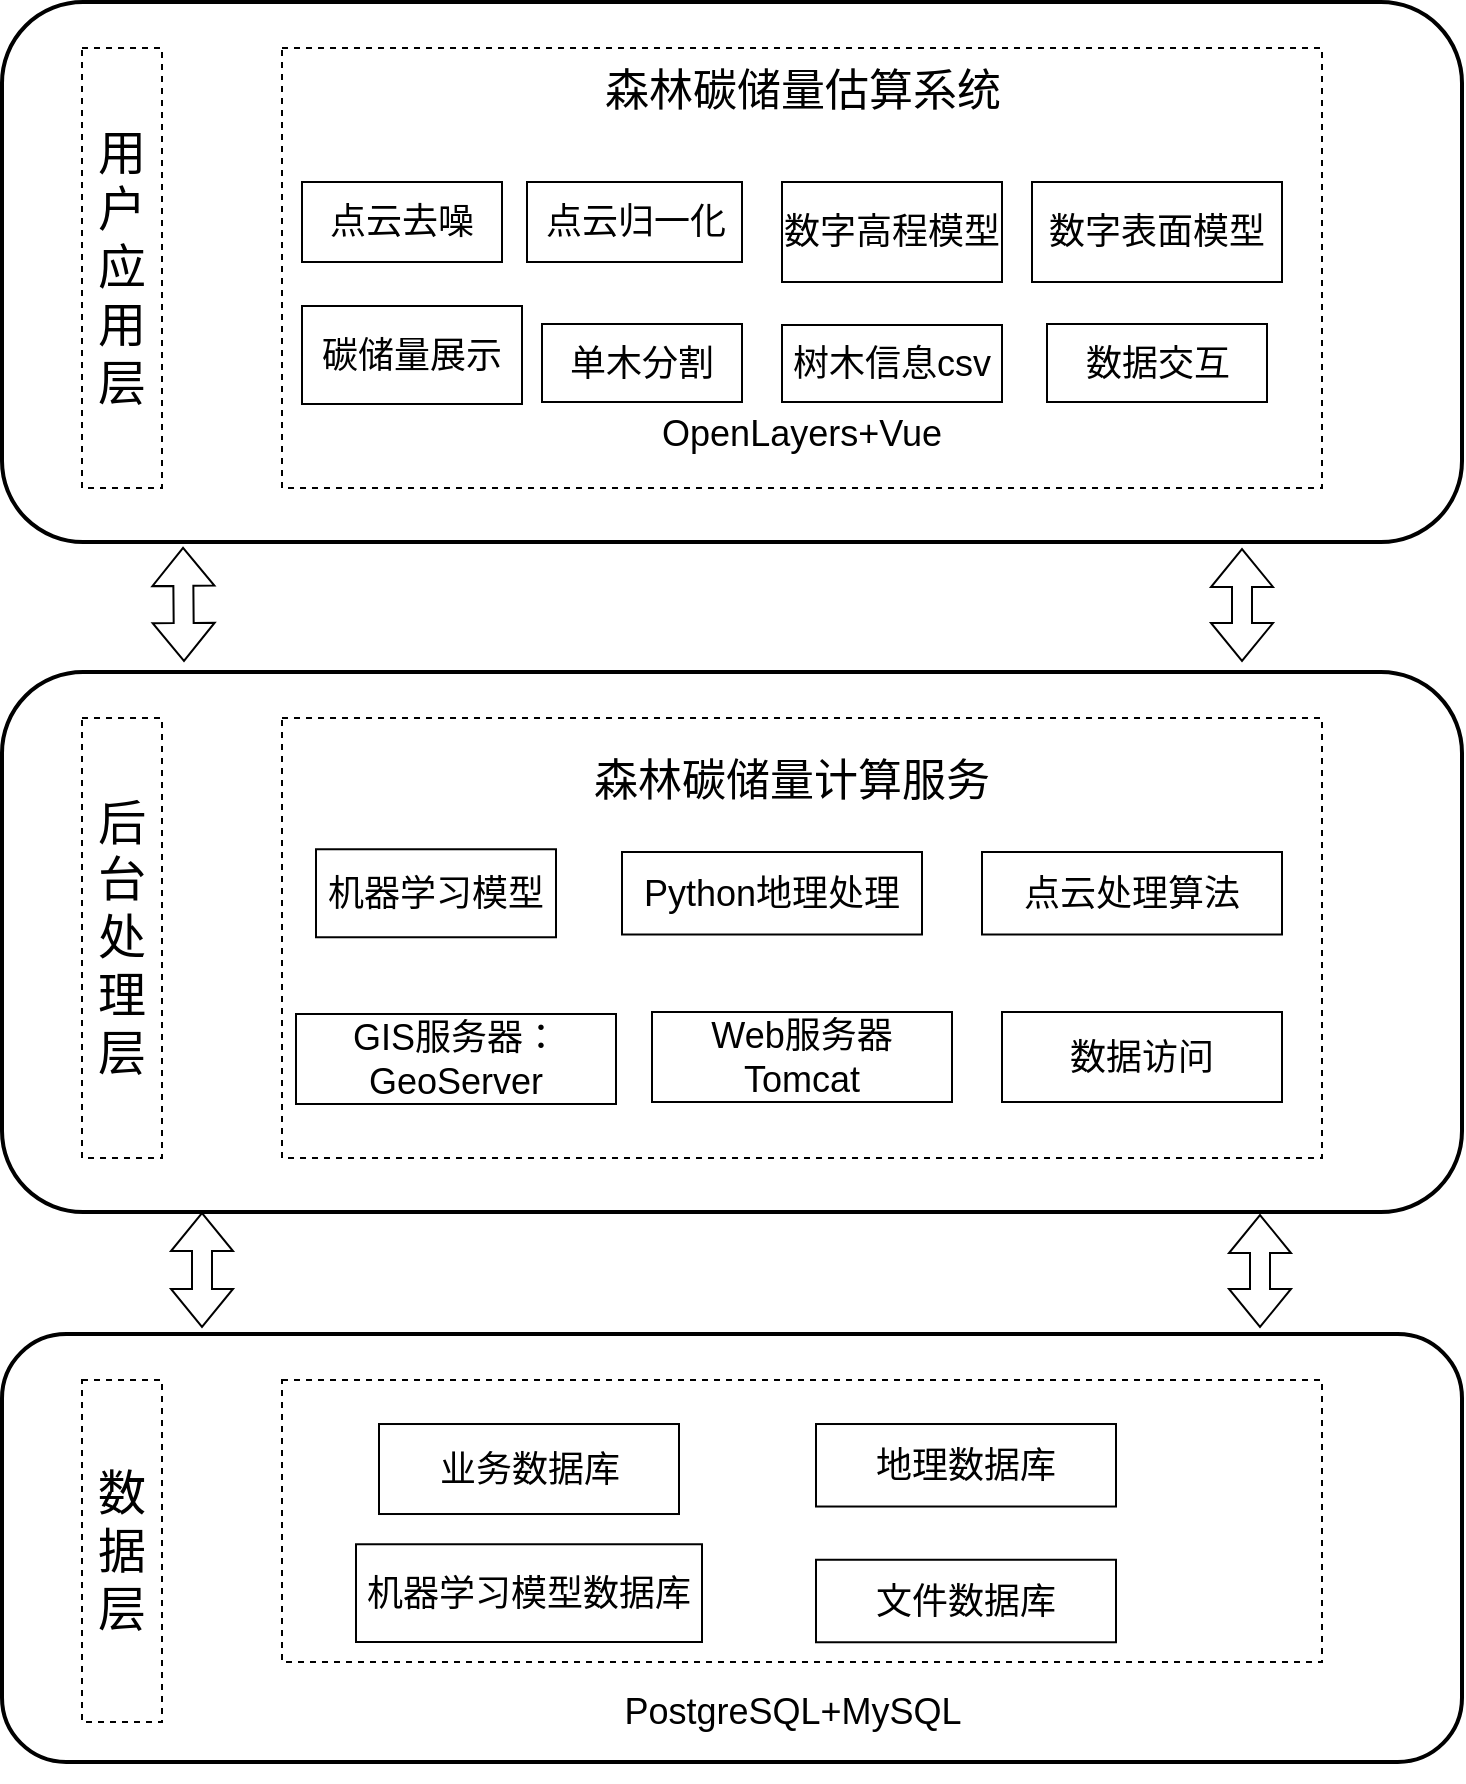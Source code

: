 <mxfile version="23.1.6" type="device">
  <diagram name="第 1 页" id="99LH12-iIIygt7aytNjT">
    <mxGraphModel dx="1893" dy="1029" grid="1" gridSize="10" guides="1" tooltips="1" connect="1" arrows="1" fold="1" page="1" pageScale="1" pageWidth="1200" pageHeight="1600" math="0" shadow="0">
      <root>
        <mxCell id="0" />
        <mxCell id="1" parent="0" />
        <mxCell id="C2tQ5hw08ddfcZUhMbzI-1" value="" style="rounded=1;whiteSpace=wrap;html=1;strokeWidth=2;" parent="1" vertex="1">
          <mxGeometry x="70" y="80" width="730" height="270" as="geometry" />
        </mxCell>
        <mxCell id="C2tQ5hw08ddfcZUhMbzI-2" value="&lt;font style=&quot;font-size: 24px;&quot;&gt;用户应用层&lt;/font&gt;" style="rounded=0;whiteSpace=wrap;html=1;align=center;dashed=1;" parent="1" vertex="1">
          <mxGeometry x="110" y="103" width="40" height="220" as="geometry" />
        </mxCell>
        <mxCell id="C2tQ5hw08ddfcZUhMbzI-3" value="" style="rounded=0;whiteSpace=wrap;html=1;dashed=1;fontSize=18;" parent="1" vertex="1">
          <mxGeometry x="210" y="103" width="520" height="220" as="geometry" />
        </mxCell>
        <mxCell id="C2tQ5hw08ddfcZUhMbzI-4" value="&lt;font style=&quot;font-size: 22px;&quot;&gt;森林碳储量估算系统&lt;/font&gt;" style="text;html=1;align=center;verticalAlign=middle;whiteSpace=wrap;rounded=0;fontSize=18;" parent="1" vertex="1">
          <mxGeometry x="332.5" y="120" width="275" height="10" as="geometry" />
        </mxCell>
        <mxCell id="C2tQ5hw08ddfcZUhMbzI-5" value="点云去噪" style="rounded=0;whiteSpace=wrap;html=1;fontSize=18;" parent="1" vertex="1">
          <mxGeometry x="220" y="170" width="100" height="40" as="geometry" />
        </mxCell>
        <mxCell id="C2tQ5hw08ddfcZUhMbzI-13" value="" style="shape=flexArrow;endArrow=classic;startArrow=classic;html=1;rounded=0;entryX=0.124;entryY=1.009;entryDx=0;entryDy=0;entryPerimeter=0;" parent="1" target="C2tQ5hw08ddfcZUhMbzI-1" edge="1">
          <mxGeometry width="100" height="100" relative="1" as="geometry">
            <mxPoint x="161" y="410" as="sourcePoint" />
            <mxPoint x="260" y="360" as="targetPoint" />
          </mxGeometry>
        </mxCell>
        <mxCell id="C2tQ5hw08ddfcZUhMbzI-15" value="" style="shape=flexArrow;endArrow=classic;startArrow=classic;html=1;rounded=0;entryX=0.124;entryY=1.009;entryDx=0;entryDy=0;entryPerimeter=0;fontSize=18;" parent="1" edge="1">
          <mxGeometry width="100" height="100" relative="1" as="geometry">
            <mxPoint x="690" y="410" as="sourcePoint" />
            <mxPoint x="690" y="353" as="targetPoint" />
          </mxGeometry>
        </mxCell>
        <mxCell id="C2tQ5hw08ddfcZUhMbzI-30" value="&lt;font style=&quot;font-size: 18px;&quot;&gt;&lt;font style=&quot;font-size: 18px;&quot;&gt;OpenLayers&lt;/font&gt;+Vue&lt;/font&gt;" style="text;html=1;align=center;verticalAlign=middle;whiteSpace=wrap;rounded=0;fontSize=18;" parent="1" vertex="1">
          <mxGeometry x="440" y="281" width="60" height="30" as="geometry" />
        </mxCell>
        <mxCell id="W-qZDdTBoF4F8lyK2ylj-1" value="点云归一化" style="rounded=0;whiteSpace=wrap;html=1;fontSize=18;" vertex="1" parent="1">
          <mxGeometry x="332.5" y="170" width="107.5" height="40" as="geometry" />
        </mxCell>
        <mxCell id="W-qZDdTBoF4F8lyK2ylj-2" value="树木信息csv" style="rounded=0;whiteSpace=wrap;html=1;fontSize=18;" vertex="1" parent="1">
          <mxGeometry x="460" y="241.5" width="110" height="38.5" as="geometry" />
        </mxCell>
        <mxCell id="W-qZDdTBoF4F8lyK2ylj-3" value="单木分割" style="rounded=0;whiteSpace=wrap;html=1;fontSize=18;" vertex="1" parent="1">
          <mxGeometry x="340" y="241" width="100" height="39" as="geometry" />
        </mxCell>
        <mxCell id="W-qZDdTBoF4F8lyK2ylj-4" value="数字高程模型" style="rounded=0;whiteSpace=wrap;html=1;fontSize=18;" vertex="1" parent="1">
          <mxGeometry x="460" y="170" width="110" height="50" as="geometry" />
        </mxCell>
        <mxCell id="W-qZDdTBoF4F8lyK2ylj-5" value="碳储量展示" style="rounded=0;whiteSpace=wrap;html=1;fontSize=18;" vertex="1" parent="1">
          <mxGeometry x="220" y="232" width="110" height="49" as="geometry" />
        </mxCell>
        <mxCell id="W-qZDdTBoF4F8lyK2ylj-6" value="数字表面模型" style="rounded=0;whiteSpace=wrap;html=1;fontSize=18;" vertex="1" parent="1">
          <mxGeometry x="585" y="170" width="125" height="50" as="geometry" />
        </mxCell>
        <mxCell id="W-qZDdTBoF4F8lyK2ylj-9" value="数据交互" style="rounded=0;whiteSpace=wrap;html=1;fontSize=18;" vertex="1" parent="1">
          <mxGeometry x="592.5" y="241" width="110" height="39" as="geometry" />
        </mxCell>
        <mxCell id="W-qZDdTBoF4F8lyK2ylj-10" style="edgeStyle=orthogonalEdgeStyle;rounded=0;orthogonalLoop=1;jettySize=auto;html=1;exitX=0.5;exitY=1;exitDx=0;exitDy=0;fontSize=18;" edge="1" parent="1" source="W-qZDdTBoF4F8lyK2ylj-9" target="W-qZDdTBoF4F8lyK2ylj-9">
          <mxGeometry relative="1" as="geometry" />
        </mxCell>
        <mxCell id="W-qZDdTBoF4F8lyK2ylj-11" value="" style="rounded=1;whiteSpace=wrap;html=1;strokeWidth=2;" vertex="1" parent="1">
          <mxGeometry x="70" y="415" width="730" height="270" as="geometry" />
        </mxCell>
        <mxCell id="W-qZDdTBoF4F8lyK2ylj-12" value="&lt;font style=&quot;font-size: 24px;&quot;&gt;后台处理层&lt;/font&gt;" style="rounded=0;whiteSpace=wrap;html=1;align=center;dashed=1;" vertex="1" parent="1">
          <mxGeometry x="110" y="438" width="40" height="220" as="geometry" />
        </mxCell>
        <mxCell id="W-qZDdTBoF4F8lyK2ylj-13" value="" style="rounded=0;whiteSpace=wrap;html=1;dashed=1;fontSize=18;" vertex="1" parent="1">
          <mxGeometry x="210" y="438" width="520" height="220" as="geometry" />
        </mxCell>
        <mxCell id="W-qZDdTBoF4F8lyK2ylj-15" value="GIS服务器：GeoServer" style="rounded=0;whiteSpace=wrap;html=1;fontSize=18;" vertex="1" parent="1">
          <mxGeometry x="217" y="586" width="160" height="45" as="geometry" />
        </mxCell>
        <mxCell id="W-qZDdTBoF4F8lyK2ylj-18" value="数据访问" style="rounded=0;whiteSpace=wrap;html=1;fontSize=18;" vertex="1" parent="1">
          <mxGeometry x="570" y="585" width="140" height="45" as="geometry" />
        </mxCell>
        <mxCell id="W-qZDdTBoF4F8lyK2ylj-19" value="Web服务器Tomcat" style="rounded=0;whiteSpace=wrap;html=1;fontSize=18;" vertex="1" parent="1">
          <mxGeometry x="395" y="585" width="150" height="45" as="geometry" />
        </mxCell>
        <mxCell id="W-qZDdTBoF4F8lyK2ylj-20" value="Python地理处理" style="rounded=0;whiteSpace=wrap;html=1;fontSize=18;" vertex="1" parent="1">
          <mxGeometry x="380" y="505" width="150" height="41.25" as="geometry" />
        </mxCell>
        <mxCell id="W-qZDdTBoF4F8lyK2ylj-21" value="机器学习模型" style="rounded=0;whiteSpace=wrap;html=1;fontSize=18;" vertex="1" parent="1">
          <mxGeometry x="227" y="503.63" width="120" height="44" as="geometry" />
        </mxCell>
        <mxCell id="W-qZDdTBoF4F8lyK2ylj-24" style="edgeStyle=orthogonalEdgeStyle;rounded=0;orthogonalLoop=1;jettySize=auto;html=1;exitX=0.5;exitY=1;exitDx=0;exitDy=0;fontSize=18;" edge="1" parent="1">
          <mxGeometry relative="1" as="geometry">
            <mxPoint x="635" y="616" as="sourcePoint" />
            <mxPoint x="635" y="616" as="targetPoint" />
          </mxGeometry>
        </mxCell>
        <mxCell id="W-qZDdTBoF4F8lyK2ylj-25" value="点云处理算法" style="rounded=0;whiteSpace=wrap;html=1;fontSize=18;" vertex="1" parent="1">
          <mxGeometry x="560" y="505" width="150" height="41.25" as="geometry" />
        </mxCell>
        <mxCell id="W-qZDdTBoF4F8lyK2ylj-38" value="" style="rounded=1;whiteSpace=wrap;html=1;strokeWidth=2;" vertex="1" parent="1">
          <mxGeometry x="70" y="746" width="730" height="214" as="geometry" />
        </mxCell>
        <mxCell id="W-qZDdTBoF4F8lyK2ylj-39" value="&lt;font style=&quot;font-size: 24px;&quot;&gt;数据层&lt;/font&gt;" style="rounded=0;whiteSpace=wrap;html=1;align=center;dashed=1;" vertex="1" parent="1">
          <mxGeometry x="110" y="769" width="40" height="171" as="geometry" />
        </mxCell>
        <mxCell id="W-qZDdTBoF4F8lyK2ylj-40" value="" style="rounded=0;whiteSpace=wrap;html=1;dashed=1;fontSize=18;" vertex="1" parent="1">
          <mxGeometry x="210" y="769" width="520" height="141" as="geometry" />
        </mxCell>
        <mxCell id="W-qZDdTBoF4F8lyK2ylj-42" value="业务数据库" style="rounded=0;whiteSpace=wrap;html=1;fontSize=18;" vertex="1" parent="1">
          <mxGeometry x="258.5" y="791.01" width="150" height="45" as="geometry" />
        </mxCell>
        <mxCell id="W-qZDdTBoF4F8lyK2ylj-43" value="&lt;span style=&quot;text-decoration-line: none;&quot;&gt;PostgreSQL&lt;/span&gt;&lt;span style=&quot;font-size: 18px;&quot;&gt;+MySQL&lt;/span&gt;" style="text;html=1;align=center;verticalAlign=middle;whiteSpace=wrap;rounded=0;fontSize=18;" vertex="1" parent="1">
          <mxGeometry x="363.5" y="900" width="203" height="69.87" as="geometry" />
        </mxCell>
        <mxCell id="W-qZDdTBoF4F8lyK2ylj-46" value="地理数据库" style="rounded=0;whiteSpace=wrap;html=1;fontSize=18;" vertex="1" parent="1">
          <mxGeometry x="477" y="791.01" width="150" height="41.25" as="geometry" />
        </mxCell>
        <mxCell id="W-qZDdTBoF4F8lyK2ylj-47" value="机器学习模型数据库" style="rounded=0;whiteSpace=wrap;html=1;fontSize=18;" vertex="1" parent="1">
          <mxGeometry x="247" y="851.13" width="173" height="48.87" as="geometry" />
        </mxCell>
        <mxCell id="W-qZDdTBoF4F8lyK2ylj-48" style="edgeStyle=orthogonalEdgeStyle;rounded=0;orthogonalLoop=1;jettySize=auto;html=1;exitX=0.5;exitY=1;exitDx=0;exitDy=0;fontSize=18;" edge="1" parent="1">
          <mxGeometry relative="1" as="geometry">
            <mxPoint x="642" y="900.13" as="sourcePoint" />
            <mxPoint x="642" y="900.13" as="targetPoint" />
          </mxGeometry>
        </mxCell>
        <mxCell id="W-qZDdTBoF4F8lyK2ylj-49" value="文件数据库" style="rounded=0;whiteSpace=wrap;html=1;fontSize=18;" vertex="1" parent="1">
          <mxGeometry x="477" y="858.88" width="150" height="41.25" as="geometry" />
        </mxCell>
        <mxCell id="W-qZDdTBoF4F8lyK2ylj-50" value="" style="shape=flexArrow;endArrow=classic;startArrow=classic;html=1;rounded=0;entryX=0.124;entryY=1.009;entryDx=0;entryDy=0;entryPerimeter=0;" edge="1" parent="1">
          <mxGeometry width="100" height="100" relative="1" as="geometry">
            <mxPoint x="170" y="743" as="sourcePoint" />
            <mxPoint x="170" y="685" as="targetPoint" />
          </mxGeometry>
        </mxCell>
        <mxCell id="W-qZDdTBoF4F8lyK2ylj-51" value="" style="shape=flexArrow;endArrow=classic;startArrow=classic;html=1;rounded=0;entryX=0.124;entryY=1.009;entryDx=0;entryDy=0;entryPerimeter=0;fontSize=18;" edge="1" parent="1">
          <mxGeometry width="100" height="100" relative="1" as="geometry">
            <mxPoint x="699" y="743" as="sourcePoint" />
            <mxPoint x="699" y="686" as="targetPoint" />
          </mxGeometry>
        </mxCell>
        <mxCell id="W-qZDdTBoF4F8lyK2ylj-55" value="&lt;font style=&quot;font-size: 22px;&quot;&gt;森林碳储量计算服务&lt;/font&gt;" style="text;html=1;align=center;verticalAlign=middle;whiteSpace=wrap;rounded=0;" vertex="1" parent="1">
          <mxGeometry x="330" y="450" width="270" height="40" as="geometry" />
        </mxCell>
      </root>
    </mxGraphModel>
  </diagram>
</mxfile>

